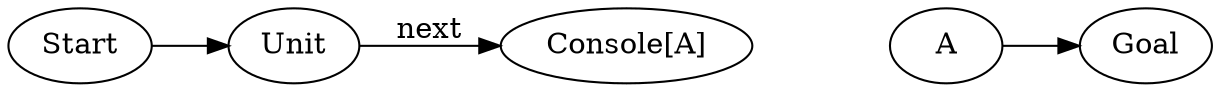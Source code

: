 digraph {
    rankdir=LR

    Start[class="extremity"]
    Goal[class="extremity"]
    ConsoleA[label="Console[A]"]
    Unit[class="start,disabled"]
    A[class="goal"]

    Unit -> ConsoleA[label="next" class="disabled"]
    ConsoleA -> A[label="eval" style="invis"]

    Start -> Unit[class="start,disabled"]
    A -> Goal[class="goal"]
}
